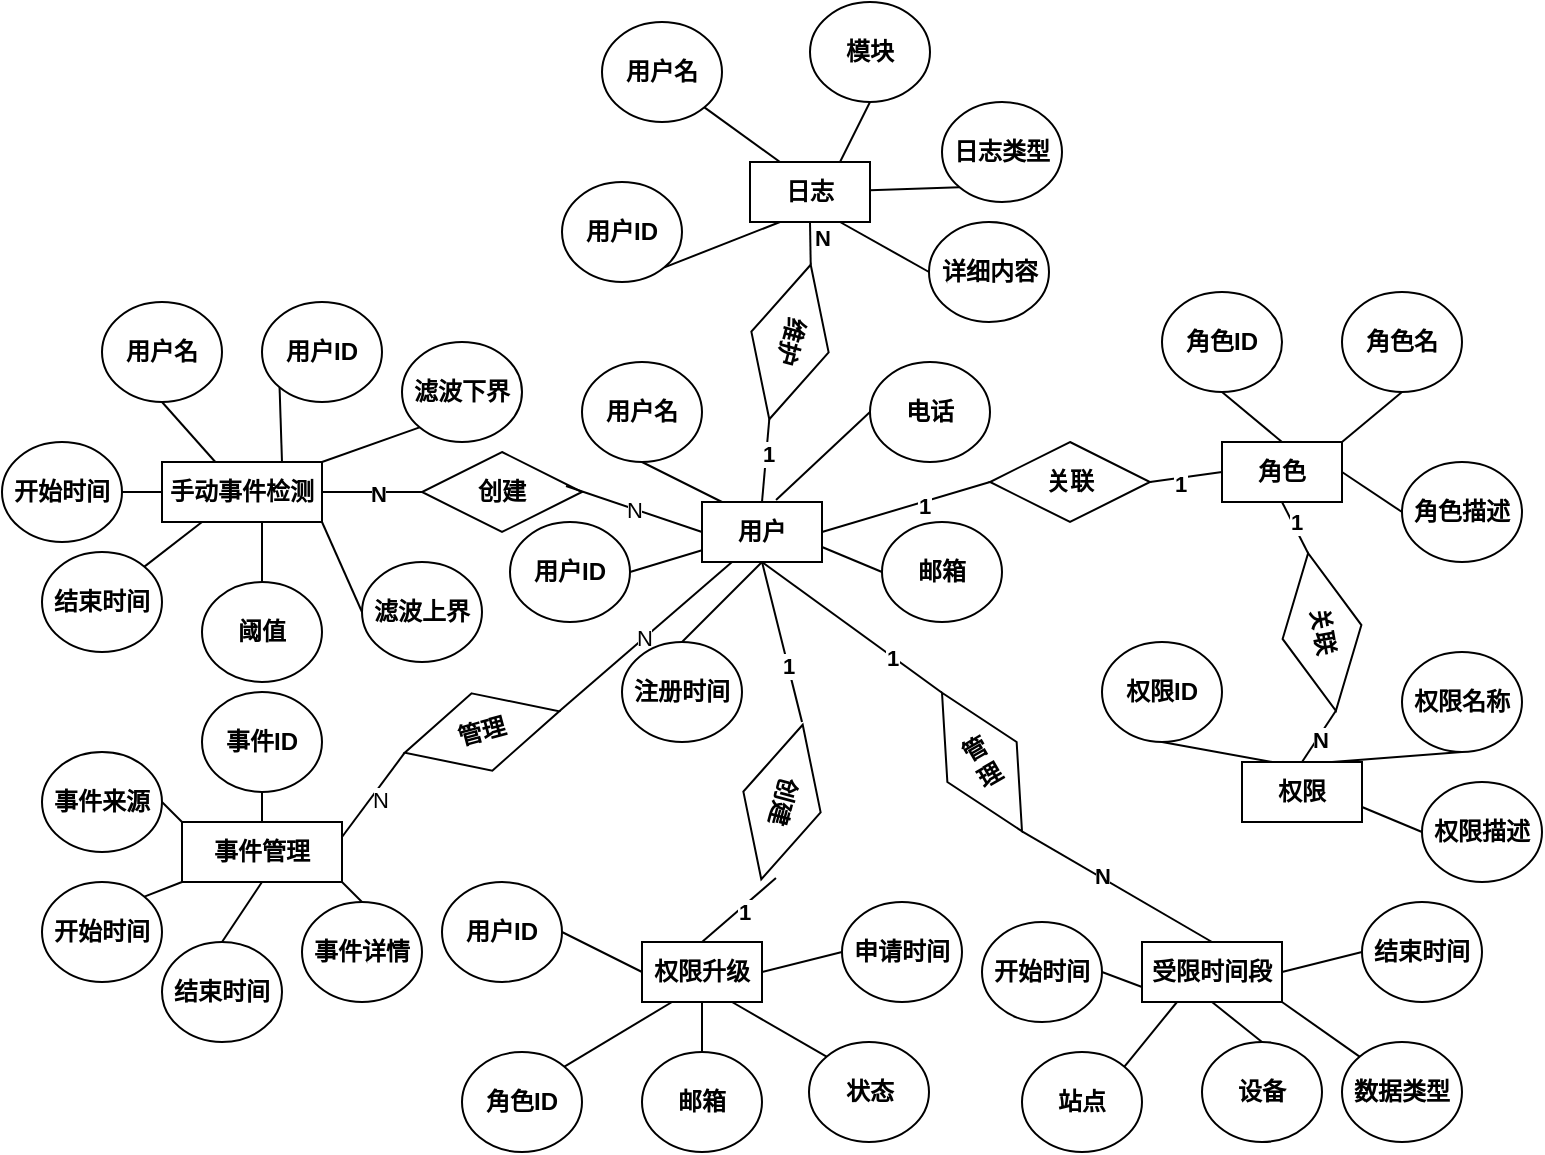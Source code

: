 <mxfile version="22.1.0" type="github">
  <diagram name="第 1 页" id="bE0YgNWVejIBop6zJ2af">
    <mxGraphModel dx="2261" dy="772" grid="1" gridSize="10" guides="1" tooltips="1" connect="1" arrows="1" fold="1" page="1" pageScale="1" pageWidth="827" pageHeight="1169" math="0" shadow="0">
      <root>
        <mxCell id="0" />
        <mxCell id="1" parent="0" />
        <mxCell id="Lj6HUYgbdcglg7Dd-NL7-29" style="rounded=0;orthogonalLoop=1;jettySize=auto;html=1;exitX=1;exitY=0.5;exitDx=0;exitDy=0;entryX=0;entryY=0.5;entryDx=0;entryDy=0;endArrow=none;endFill=0;fontStyle=1" edge="1" parent="1" source="Lj6HUYgbdcglg7Dd-NL7-1" target="Lj6HUYgbdcglg7Dd-NL7-11">
          <mxGeometry relative="1" as="geometry" />
        </mxCell>
        <mxCell id="Lj6HUYgbdcglg7Dd-NL7-39" value="1" style="edgeLabel;html=1;align=center;verticalAlign=middle;resizable=0;points=[];fontStyle=1" vertex="1" connectable="0" parent="Lj6HUYgbdcglg7Dd-NL7-29">
          <mxGeometry x="0.193" y="-2" relative="1" as="geometry">
            <mxPoint as="offset" />
          </mxGeometry>
        </mxCell>
        <mxCell id="Lj6HUYgbdcglg7Dd-NL7-89" style="rounded=0;orthogonalLoop=1;jettySize=auto;html=1;exitX=0.5;exitY=1;exitDx=0;exitDy=0;entryX=0.5;entryY=0;entryDx=0;entryDy=0;endArrow=none;endFill=0;fontStyle=1" edge="1" parent="1" source="Lj6HUYgbdcglg7Dd-NL7-1" target="Lj6HUYgbdcglg7Dd-NL7-87">
          <mxGeometry relative="1" as="geometry" />
        </mxCell>
        <mxCell id="Lj6HUYgbdcglg7Dd-NL7-96" value="1" style="edgeLabel;html=1;align=center;verticalAlign=middle;resizable=0;points=[];fontStyle=1" vertex="1" connectable="0" parent="Lj6HUYgbdcglg7Dd-NL7-89">
          <mxGeometry x="0.448" relative="1" as="geometry">
            <mxPoint as="offset" />
          </mxGeometry>
        </mxCell>
        <mxCell id="Lj6HUYgbdcglg7Dd-NL7-129" style="edgeStyle=none;rounded=0;orthogonalLoop=1;jettySize=auto;html=1;exitX=0.25;exitY=1;exitDx=0;exitDy=0;entryX=1;entryY=0.5;entryDx=0;entryDy=0;endArrow=none;endFill=0;" edge="1" parent="1" source="Lj6HUYgbdcglg7Dd-NL7-1" target="Lj6HUYgbdcglg7Dd-NL7-128">
          <mxGeometry relative="1" as="geometry" />
        </mxCell>
        <mxCell id="Lj6HUYgbdcglg7Dd-NL7-133" value="N" style="edgeLabel;html=1;align=center;verticalAlign=middle;resizable=0;points=[];" vertex="1" connectable="0" parent="Lj6HUYgbdcglg7Dd-NL7-129">
          <mxGeometry x="0.019" relative="1" as="geometry">
            <mxPoint as="offset" />
          </mxGeometry>
        </mxCell>
        <mxCell id="Lj6HUYgbdcglg7Dd-NL7-1" value="用户" style="rounded=0;whiteSpace=wrap;html=1;fontStyle=1" vertex="1" parent="1">
          <mxGeometry x="330" y="260" width="60" height="30" as="geometry" />
        </mxCell>
        <mxCell id="Lj6HUYgbdcglg7Dd-NL7-35" style="rounded=0;orthogonalLoop=1;jettySize=auto;html=1;exitX=0.5;exitY=0;exitDx=0;exitDy=0;entryX=0.5;entryY=1;entryDx=0;entryDy=0;endArrow=none;endFill=0;fontStyle=1" edge="1" parent="1" source="Lj6HUYgbdcglg7Dd-NL7-6" target="Lj6HUYgbdcglg7Dd-NL7-1">
          <mxGeometry relative="1" as="geometry" />
        </mxCell>
        <mxCell id="Lj6HUYgbdcglg7Dd-NL7-6" value="注册时间" style="ellipse;whiteSpace=wrap;html=1;fontStyle=1" vertex="1" parent="1">
          <mxGeometry x="290" y="330" width="60" height="50" as="geometry" />
        </mxCell>
        <mxCell id="Lj6HUYgbdcglg7Dd-NL7-34" style="rounded=0;orthogonalLoop=1;jettySize=auto;html=1;exitX=1;exitY=0.5;exitDx=0;exitDy=0;endArrow=none;endFill=0;fontStyle=1" edge="1" parent="1" source="Lj6HUYgbdcglg7Dd-NL7-7" target="Lj6HUYgbdcglg7Dd-NL7-1">
          <mxGeometry relative="1" as="geometry" />
        </mxCell>
        <mxCell id="Lj6HUYgbdcglg7Dd-NL7-7" value="用户ID" style="ellipse;whiteSpace=wrap;html=1;fontStyle=1" vertex="1" parent="1">
          <mxGeometry x="234" y="270" width="60" height="50" as="geometry" />
        </mxCell>
        <mxCell id="Lj6HUYgbdcglg7Dd-NL7-8" value="用户名" style="ellipse;whiteSpace=wrap;html=1;fontStyle=1" vertex="1" parent="1">
          <mxGeometry x="270" y="190" width="60" height="50" as="geometry" />
        </mxCell>
        <mxCell id="Lj6HUYgbdcglg7Dd-NL7-9" value="电话" style="ellipse;whiteSpace=wrap;html=1;fontStyle=1" vertex="1" parent="1">
          <mxGeometry x="414" y="190" width="60" height="50" as="geometry" />
        </mxCell>
        <mxCell id="Lj6HUYgbdcglg7Dd-NL7-32" style="rounded=0;orthogonalLoop=1;jettySize=auto;html=1;exitX=0;exitY=0.5;exitDx=0;exitDy=0;entryX=1;entryY=0.75;entryDx=0;entryDy=0;endArrow=none;endFill=0;fontStyle=1" edge="1" parent="1" source="Lj6HUYgbdcglg7Dd-NL7-10" target="Lj6HUYgbdcglg7Dd-NL7-1">
          <mxGeometry relative="1" as="geometry" />
        </mxCell>
        <mxCell id="Lj6HUYgbdcglg7Dd-NL7-10" value="邮箱" style="ellipse;whiteSpace=wrap;html=1;fontStyle=1" vertex="1" parent="1">
          <mxGeometry x="420" y="270" width="60" height="50" as="geometry" />
        </mxCell>
        <mxCell id="Lj6HUYgbdcglg7Dd-NL7-30" style="rounded=0;orthogonalLoop=1;jettySize=auto;html=1;exitX=1;exitY=0.5;exitDx=0;exitDy=0;entryX=0;entryY=0.5;entryDx=0;entryDy=0;endArrow=none;endFill=0;fontStyle=1" edge="1" parent="1" source="Lj6HUYgbdcglg7Dd-NL7-11" target="Lj6HUYgbdcglg7Dd-NL7-13">
          <mxGeometry relative="1" as="geometry" />
        </mxCell>
        <mxCell id="Lj6HUYgbdcglg7Dd-NL7-40" value="1" style="edgeLabel;html=1;align=center;verticalAlign=middle;resizable=0;points=[];fontStyle=1" vertex="1" connectable="0" parent="Lj6HUYgbdcglg7Dd-NL7-30">
          <mxGeometry x="-0.234" y="-3" relative="1" as="geometry">
            <mxPoint as="offset" />
          </mxGeometry>
        </mxCell>
        <mxCell id="Lj6HUYgbdcglg7Dd-NL7-11" value="关联" style="rhombus;whiteSpace=wrap;html=1;fontStyle=1" vertex="1" parent="1">
          <mxGeometry x="474" y="230" width="80" height="40" as="geometry" />
        </mxCell>
        <mxCell id="Lj6HUYgbdcglg7Dd-NL7-43" style="rounded=0;orthogonalLoop=1;jettySize=auto;html=1;exitX=0.5;exitY=1;exitDx=0;exitDy=0;entryX=0;entryY=0.5;entryDx=0;entryDy=0;endArrow=none;endFill=0;fontStyle=1" edge="1" parent="1" source="Lj6HUYgbdcglg7Dd-NL7-13" target="Lj6HUYgbdcglg7Dd-NL7-42">
          <mxGeometry relative="1" as="geometry" />
        </mxCell>
        <mxCell id="Lj6HUYgbdcglg7Dd-NL7-45" value="1" style="edgeLabel;html=1;align=center;verticalAlign=middle;resizable=0;points=[];fontStyle=1" vertex="1" connectable="0" parent="Lj6HUYgbdcglg7Dd-NL7-43">
          <mxGeometry x="-0.168" y="2" relative="1" as="geometry">
            <mxPoint as="offset" />
          </mxGeometry>
        </mxCell>
        <mxCell id="Lj6HUYgbdcglg7Dd-NL7-13" value="角色" style="rounded=0;whiteSpace=wrap;html=1;fontStyle=1" vertex="1" parent="1">
          <mxGeometry x="590" y="230" width="60" height="30" as="geometry" />
        </mxCell>
        <mxCell id="Lj6HUYgbdcglg7Dd-NL7-21" style="rounded=0;orthogonalLoop=1;jettySize=auto;html=1;exitX=0.5;exitY=1;exitDx=0;exitDy=0;entryX=0.5;entryY=0;entryDx=0;entryDy=0;endArrow=none;endFill=0;fontStyle=1" edge="1" parent="1" source="Lj6HUYgbdcglg7Dd-NL7-14" target="Lj6HUYgbdcglg7Dd-NL7-13">
          <mxGeometry relative="1" as="geometry" />
        </mxCell>
        <mxCell id="Lj6HUYgbdcglg7Dd-NL7-14" value="角色ID" style="ellipse;whiteSpace=wrap;html=1;fontStyle=1" vertex="1" parent="1">
          <mxGeometry x="560" y="155" width="60" height="50" as="geometry" />
        </mxCell>
        <mxCell id="Lj6HUYgbdcglg7Dd-NL7-25" style="rounded=0;orthogonalLoop=1;jettySize=auto;html=1;exitX=0.5;exitY=1;exitDx=0;exitDy=0;endArrow=none;endFill=0;fontStyle=1;entryX=1;entryY=0;entryDx=0;entryDy=0;" edge="1" parent="1" source="Lj6HUYgbdcglg7Dd-NL7-15" target="Lj6HUYgbdcglg7Dd-NL7-13">
          <mxGeometry relative="1" as="geometry">
            <mxPoint x="690" y="230" as="targetPoint" />
          </mxGeometry>
        </mxCell>
        <mxCell id="Lj6HUYgbdcglg7Dd-NL7-15" value="角色名" style="ellipse;whiteSpace=wrap;html=1;fontStyle=1" vertex="1" parent="1">
          <mxGeometry x="650" y="155" width="60" height="50" as="geometry" />
        </mxCell>
        <mxCell id="Lj6HUYgbdcglg7Dd-NL7-23" style="rounded=0;orthogonalLoop=1;jettySize=auto;html=1;exitX=0;exitY=0.5;exitDx=0;exitDy=0;entryX=1;entryY=0.5;entryDx=0;entryDy=0;endArrow=none;endFill=0;fontStyle=1" edge="1" parent="1" source="Lj6HUYgbdcglg7Dd-NL7-16" target="Lj6HUYgbdcglg7Dd-NL7-13">
          <mxGeometry relative="1" as="geometry" />
        </mxCell>
        <mxCell id="Lj6HUYgbdcglg7Dd-NL7-16" value="角色描述" style="ellipse;whiteSpace=wrap;html=1;fontStyle=1" vertex="1" parent="1">
          <mxGeometry x="680" y="240" width="60" height="50" as="geometry" />
        </mxCell>
        <mxCell id="Lj6HUYgbdcglg7Dd-NL7-44" style="rounded=0;orthogonalLoop=1;jettySize=auto;html=1;exitX=0.5;exitY=0;exitDx=0;exitDy=0;entryX=1;entryY=0.5;entryDx=0;entryDy=0;endArrow=none;endFill=0;fontStyle=1" edge="1" parent="1" source="Lj6HUYgbdcglg7Dd-NL7-17" target="Lj6HUYgbdcglg7Dd-NL7-42">
          <mxGeometry relative="1" as="geometry" />
        </mxCell>
        <mxCell id="Lj6HUYgbdcglg7Dd-NL7-46" value="N" style="edgeLabel;html=1;align=center;verticalAlign=middle;resizable=0;points=[];fontStyle=1" vertex="1" connectable="0" parent="Lj6HUYgbdcglg7Dd-NL7-44">
          <mxGeometry x="-0.088" y="-1" relative="1" as="geometry">
            <mxPoint as="offset" />
          </mxGeometry>
        </mxCell>
        <mxCell id="Lj6HUYgbdcglg7Dd-NL7-17" value="权限" style="rounded=0;whiteSpace=wrap;html=1;fontStyle=1" vertex="1" parent="1">
          <mxGeometry x="600" y="390" width="60" height="30" as="geometry" />
        </mxCell>
        <mxCell id="Lj6HUYgbdcglg7Dd-NL7-26" style="rounded=0;orthogonalLoop=1;jettySize=auto;html=1;exitX=0.5;exitY=1;exitDx=0;exitDy=0;entryX=0.25;entryY=0;entryDx=0;entryDy=0;endArrow=none;endFill=0;fontStyle=1" edge="1" parent="1" source="Lj6HUYgbdcglg7Dd-NL7-18" target="Lj6HUYgbdcglg7Dd-NL7-17">
          <mxGeometry relative="1" as="geometry" />
        </mxCell>
        <mxCell id="Lj6HUYgbdcglg7Dd-NL7-18" value="权限ID" style="ellipse;whiteSpace=wrap;html=1;fontStyle=1" vertex="1" parent="1">
          <mxGeometry x="530" y="330" width="60" height="50" as="geometry" />
        </mxCell>
        <mxCell id="Lj6HUYgbdcglg7Dd-NL7-27" style="rounded=0;orthogonalLoop=1;jettySize=auto;html=1;exitX=0.5;exitY=1;exitDx=0;exitDy=0;entryX=0.75;entryY=0;entryDx=0;entryDy=0;endArrow=none;endFill=0;fontStyle=1" edge="1" parent="1" source="Lj6HUYgbdcglg7Dd-NL7-19" target="Lj6HUYgbdcglg7Dd-NL7-17">
          <mxGeometry relative="1" as="geometry" />
        </mxCell>
        <mxCell id="Lj6HUYgbdcglg7Dd-NL7-19" value="权限名称" style="ellipse;whiteSpace=wrap;html=1;fontStyle=1" vertex="1" parent="1">
          <mxGeometry x="680" y="335" width="60" height="50" as="geometry" />
        </mxCell>
        <mxCell id="Lj6HUYgbdcglg7Dd-NL7-28" style="rounded=0;orthogonalLoop=1;jettySize=auto;html=1;exitX=0;exitY=0.5;exitDx=0;exitDy=0;entryX=1;entryY=0.75;entryDx=0;entryDy=0;endArrow=none;endFill=0;fontStyle=1" edge="1" parent="1" source="Lj6HUYgbdcglg7Dd-NL7-20" target="Lj6HUYgbdcglg7Dd-NL7-17">
          <mxGeometry relative="1" as="geometry" />
        </mxCell>
        <mxCell id="Lj6HUYgbdcglg7Dd-NL7-20" value="权限描述" style="ellipse;whiteSpace=wrap;html=1;fontStyle=1" vertex="1" parent="1">
          <mxGeometry x="690" y="400" width="60" height="50" as="geometry" />
        </mxCell>
        <mxCell id="Lj6HUYgbdcglg7Dd-NL7-31" style="rounded=0;orthogonalLoop=1;jettySize=auto;html=1;exitX=0;exitY=0.5;exitDx=0;exitDy=0;entryX=0.617;entryY=-0.033;entryDx=0;entryDy=0;entryPerimeter=0;endArrow=none;endFill=0;fontStyle=1" edge="1" parent="1" source="Lj6HUYgbdcglg7Dd-NL7-9" target="Lj6HUYgbdcglg7Dd-NL7-1">
          <mxGeometry relative="1" as="geometry" />
        </mxCell>
        <mxCell id="Lj6HUYgbdcglg7Dd-NL7-33" style="rounded=0;orthogonalLoop=1;jettySize=auto;html=1;exitX=0.5;exitY=1;exitDx=0;exitDy=0;endArrow=none;endFill=0;fontStyle=1" edge="1" parent="1" source="Lj6HUYgbdcglg7Dd-NL7-8">
          <mxGeometry relative="1" as="geometry">
            <mxPoint x="340" y="260" as="targetPoint" />
          </mxGeometry>
        </mxCell>
        <mxCell id="Lj6HUYgbdcglg7Dd-NL7-42" value="关联" style="rhombus;whiteSpace=wrap;html=1;rotation=80;fontStyle=1" vertex="1" parent="1">
          <mxGeometry x="600" y="305" width="80" height="40" as="geometry" />
        </mxCell>
        <mxCell id="Lj6HUYgbdcglg7Dd-NL7-48" value="权限升级" style="rounded=0;whiteSpace=wrap;html=1;fontStyle=1" vertex="1" parent="1">
          <mxGeometry x="300" y="480" width="60" height="30" as="geometry" />
        </mxCell>
        <mxCell id="Lj6HUYgbdcglg7Dd-NL7-50" value="创建" style="rhombus;whiteSpace=wrap;html=1;rotation=105;fontStyle=1" vertex="1" parent="1">
          <mxGeometry x="330" y="390" width="80" height="40" as="geometry" />
        </mxCell>
        <mxCell id="Lj6HUYgbdcglg7Dd-NL7-51" style="rounded=0;orthogonalLoop=1;jettySize=auto;html=1;exitX=0.5;exitY=1;exitDx=0;exitDy=0;endArrow=none;endFill=0;fontStyle=1" edge="1" parent="1" source="Lj6HUYgbdcglg7Dd-NL7-1">
          <mxGeometry relative="1" as="geometry">
            <mxPoint x="380" y="370" as="targetPoint" />
          </mxGeometry>
        </mxCell>
        <mxCell id="Lj6HUYgbdcglg7Dd-NL7-53" value="1" style="edgeLabel;html=1;align=center;verticalAlign=middle;resizable=0;points=[];fontStyle=1" vertex="1" connectable="0" parent="Lj6HUYgbdcglg7Dd-NL7-51">
          <mxGeometry x="0.289" relative="1" as="geometry">
            <mxPoint as="offset" />
          </mxGeometry>
        </mxCell>
        <mxCell id="Lj6HUYgbdcglg7Dd-NL7-52" style="rounded=0;orthogonalLoop=1;jettySize=auto;html=1;exitX=0.5;exitY=0;exitDx=0;exitDy=0;entryX=0.969;entryY=0.327;entryDx=0;entryDy=0;entryPerimeter=0;endArrow=none;endFill=0;fontStyle=1" edge="1" parent="1" source="Lj6HUYgbdcglg7Dd-NL7-48" target="Lj6HUYgbdcglg7Dd-NL7-50">
          <mxGeometry relative="1" as="geometry" />
        </mxCell>
        <mxCell id="Lj6HUYgbdcglg7Dd-NL7-54" value="1" style="edgeLabel;html=1;align=center;verticalAlign=middle;resizable=0;points=[];fontStyle=1" vertex="1" connectable="0" parent="Lj6HUYgbdcglg7Dd-NL7-52">
          <mxGeometry x="0.073" y="-2" relative="1" as="geometry">
            <mxPoint as="offset" />
          </mxGeometry>
        </mxCell>
        <mxCell id="Lj6HUYgbdcglg7Dd-NL7-62" style="rounded=0;orthogonalLoop=1;jettySize=auto;html=1;exitX=1;exitY=0.5;exitDx=0;exitDy=0;entryX=0;entryY=0.5;entryDx=0;entryDy=0;endArrow=none;endFill=0;fontStyle=1" edge="1" parent="1" source="Lj6HUYgbdcglg7Dd-NL7-55" target="Lj6HUYgbdcglg7Dd-NL7-48">
          <mxGeometry relative="1" as="geometry" />
        </mxCell>
        <mxCell id="Lj6HUYgbdcglg7Dd-NL7-55" value="用户ID" style="ellipse;whiteSpace=wrap;html=1;fontStyle=1" vertex="1" parent="1">
          <mxGeometry x="200" y="450" width="60" height="50" as="geometry" />
        </mxCell>
        <mxCell id="Lj6HUYgbdcglg7Dd-NL7-65" style="rounded=0;orthogonalLoop=1;jettySize=auto;html=1;exitX=1;exitY=0;exitDx=0;exitDy=0;entryX=0.25;entryY=1;entryDx=0;entryDy=0;endArrow=none;endFill=0;fontStyle=1" edge="1" parent="1" source="Lj6HUYgbdcglg7Dd-NL7-58" target="Lj6HUYgbdcglg7Dd-NL7-48">
          <mxGeometry relative="1" as="geometry" />
        </mxCell>
        <mxCell id="Lj6HUYgbdcglg7Dd-NL7-58" value="角色ID" style="ellipse;whiteSpace=wrap;html=1;fontStyle=1" vertex="1" parent="1">
          <mxGeometry x="210" y="535" width="60" height="50" as="geometry" />
        </mxCell>
        <mxCell id="Lj6HUYgbdcglg7Dd-NL7-64" style="rounded=0;orthogonalLoop=1;jettySize=auto;html=1;exitX=0.5;exitY=0;exitDx=0;exitDy=0;endArrow=none;endFill=0;fontStyle=1" edge="1" parent="1" source="Lj6HUYgbdcglg7Dd-NL7-59">
          <mxGeometry relative="1" as="geometry">
            <mxPoint x="330" y="510" as="targetPoint" />
          </mxGeometry>
        </mxCell>
        <mxCell id="Lj6HUYgbdcglg7Dd-NL7-59" value="邮箱" style="ellipse;whiteSpace=wrap;html=1;fontStyle=1" vertex="1" parent="1">
          <mxGeometry x="300" y="535" width="60" height="50" as="geometry" />
        </mxCell>
        <mxCell id="Lj6HUYgbdcglg7Dd-NL7-66" style="rounded=0;orthogonalLoop=1;jettySize=auto;html=1;exitX=0;exitY=0;exitDx=0;exitDy=0;entryX=0.75;entryY=1;entryDx=0;entryDy=0;endArrow=none;endFill=0;fontStyle=1" edge="1" parent="1" source="Lj6HUYgbdcglg7Dd-NL7-60" target="Lj6HUYgbdcglg7Dd-NL7-48">
          <mxGeometry relative="1" as="geometry" />
        </mxCell>
        <mxCell id="Lj6HUYgbdcglg7Dd-NL7-60" value="状态" style="ellipse;whiteSpace=wrap;html=1;fontStyle=1" vertex="1" parent="1">
          <mxGeometry x="383.5" y="530" width="60" height="50" as="geometry" />
        </mxCell>
        <mxCell id="Lj6HUYgbdcglg7Dd-NL7-67" style="rounded=0;orthogonalLoop=1;jettySize=auto;html=1;exitX=0;exitY=0.5;exitDx=0;exitDy=0;entryX=1;entryY=0.5;entryDx=0;entryDy=0;endArrow=none;endFill=0;fontStyle=1" edge="1" parent="1" source="Lj6HUYgbdcglg7Dd-NL7-61" target="Lj6HUYgbdcglg7Dd-NL7-48">
          <mxGeometry relative="1" as="geometry" />
        </mxCell>
        <mxCell id="Lj6HUYgbdcglg7Dd-NL7-61" value="申请时间" style="ellipse;whiteSpace=wrap;html=1;fontStyle=1" vertex="1" parent="1">
          <mxGeometry x="400" y="460" width="60" height="50" as="geometry" />
        </mxCell>
        <mxCell id="Lj6HUYgbdcglg7Dd-NL7-82" style="rounded=0;orthogonalLoop=1;jettySize=auto;html=1;exitX=1;exitY=0.5;exitDx=0;exitDy=0;entryX=0.5;entryY=0;entryDx=0;entryDy=0;endArrow=none;endFill=0;fontStyle=1" edge="1" parent="1" source="Lj6HUYgbdcglg7Dd-NL7-68" target="Lj6HUYgbdcglg7Dd-NL7-1">
          <mxGeometry relative="1" as="geometry" />
        </mxCell>
        <mxCell id="Lj6HUYgbdcglg7Dd-NL7-84" value="1" style="edgeLabel;html=1;align=center;verticalAlign=middle;resizable=0;points=[];fontStyle=1" vertex="1" connectable="0" parent="Lj6HUYgbdcglg7Dd-NL7-82">
          <mxGeometry x="-0.15" y="1" relative="1" as="geometry">
            <mxPoint as="offset" />
          </mxGeometry>
        </mxCell>
        <mxCell id="Lj6HUYgbdcglg7Dd-NL7-68" value="维护" style="rhombus;whiteSpace=wrap;html=1;rotation=105;fontStyle=1" vertex="1" parent="1">
          <mxGeometry x="334" y="160" width="80" height="40" as="geometry" />
        </mxCell>
        <mxCell id="Lj6HUYgbdcglg7Dd-NL7-83" style="rounded=0;orthogonalLoop=1;jettySize=auto;html=1;exitX=0.5;exitY=1;exitDx=0;exitDy=0;entryX=0;entryY=0.5;entryDx=0;entryDy=0;endArrow=none;endFill=0;fontStyle=1" edge="1" parent="1" source="Lj6HUYgbdcglg7Dd-NL7-70" target="Lj6HUYgbdcglg7Dd-NL7-68">
          <mxGeometry relative="1" as="geometry" />
        </mxCell>
        <mxCell id="Lj6HUYgbdcglg7Dd-NL7-85" value="N" style="edgeLabel;html=1;align=center;verticalAlign=middle;resizable=0;points=[];fontStyle=1" vertex="1" connectable="0" parent="Lj6HUYgbdcglg7Dd-NL7-83">
          <mxGeometry x="-0.189" y="4" relative="1" as="geometry">
            <mxPoint x="2" y="-1" as="offset" />
          </mxGeometry>
        </mxCell>
        <mxCell id="Lj6HUYgbdcglg7Dd-NL7-70" value="日志" style="rounded=0;whiteSpace=wrap;html=1;fontStyle=1" vertex="1" parent="1">
          <mxGeometry x="354" y="90" width="60" height="30" as="geometry" />
        </mxCell>
        <mxCell id="Lj6HUYgbdcglg7Dd-NL7-77" style="rounded=0;orthogonalLoop=1;jettySize=auto;html=1;exitX=1;exitY=1;exitDx=0;exitDy=0;entryX=0.25;entryY=1;entryDx=0;entryDy=0;endArrow=none;endFill=0;fontStyle=1" edge="1" parent="1" source="Lj6HUYgbdcglg7Dd-NL7-71" target="Lj6HUYgbdcglg7Dd-NL7-70">
          <mxGeometry relative="1" as="geometry" />
        </mxCell>
        <mxCell id="Lj6HUYgbdcglg7Dd-NL7-71" value="用户ID" style="ellipse;whiteSpace=wrap;html=1;fontStyle=1" vertex="1" parent="1">
          <mxGeometry x="260" y="100" width="60" height="50" as="geometry" />
        </mxCell>
        <mxCell id="Lj6HUYgbdcglg7Dd-NL7-78" style="rounded=0;orthogonalLoop=1;jettySize=auto;html=1;exitX=1;exitY=1;exitDx=0;exitDy=0;entryX=0.25;entryY=0;entryDx=0;entryDy=0;endArrow=none;endFill=0;fontStyle=1" edge="1" parent="1" source="Lj6HUYgbdcglg7Dd-NL7-72" target="Lj6HUYgbdcglg7Dd-NL7-70">
          <mxGeometry relative="1" as="geometry" />
        </mxCell>
        <mxCell id="Lj6HUYgbdcglg7Dd-NL7-72" value="用户名" style="ellipse;whiteSpace=wrap;html=1;fontStyle=1" vertex="1" parent="1">
          <mxGeometry x="280" y="20" width="60" height="50" as="geometry" />
        </mxCell>
        <mxCell id="Lj6HUYgbdcglg7Dd-NL7-79" style="rounded=0;orthogonalLoop=1;jettySize=auto;html=1;exitX=0.5;exitY=1;exitDx=0;exitDy=0;entryX=0.75;entryY=0;entryDx=0;entryDy=0;endArrow=none;endFill=0;fontStyle=1" edge="1" parent="1" source="Lj6HUYgbdcglg7Dd-NL7-73" target="Lj6HUYgbdcglg7Dd-NL7-70">
          <mxGeometry relative="1" as="geometry" />
        </mxCell>
        <mxCell id="Lj6HUYgbdcglg7Dd-NL7-73" value="模块" style="ellipse;whiteSpace=wrap;html=1;fontStyle=1" vertex="1" parent="1">
          <mxGeometry x="384" y="10" width="60" height="50" as="geometry" />
        </mxCell>
        <mxCell id="Lj6HUYgbdcglg7Dd-NL7-80" style="rounded=0;orthogonalLoop=1;jettySize=auto;html=1;exitX=0;exitY=1;exitDx=0;exitDy=0;endArrow=none;endFill=0;fontStyle=1" edge="1" parent="1" source="Lj6HUYgbdcglg7Dd-NL7-74" target="Lj6HUYgbdcglg7Dd-NL7-70">
          <mxGeometry relative="1" as="geometry" />
        </mxCell>
        <mxCell id="Lj6HUYgbdcglg7Dd-NL7-74" value="日志类型" style="ellipse;whiteSpace=wrap;html=1;fontStyle=1" vertex="1" parent="1">
          <mxGeometry x="450" y="60" width="60" height="50" as="geometry" />
        </mxCell>
        <mxCell id="Lj6HUYgbdcglg7Dd-NL7-81" style="rounded=0;orthogonalLoop=1;jettySize=auto;html=1;exitX=0;exitY=0.5;exitDx=0;exitDy=0;entryX=0.75;entryY=1;entryDx=0;entryDy=0;endArrow=none;endFill=0;fontStyle=1" edge="1" parent="1" source="Lj6HUYgbdcglg7Dd-NL7-76" target="Lj6HUYgbdcglg7Dd-NL7-70">
          <mxGeometry relative="1" as="geometry" />
        </mxCell>
        <mxCell id="Lj6HUYgbdcglg7Dd-NL7-76" value="详细内容" style="ellipse;whiteSpace=wrap;html=1;fontStyle=1" vertex="1" parent="1">
          <mxGeometry x="443.5" y="120" width="60" height="50" as="geometry" />
        </mxCell>
        <mxCell id="Lj6HUYgbdcglg7Dd-NL7-86" value="受限时间段" style="rounded=0;whiteSpace=wrap;html=1;fontStyle=1" vertex="1" parent="1">
          <mxGeometry x="550" y="480" width="70" height="30" as="geometry" />
        </mxCell>
        <mxCell id="Lj6HUYgbdcglg7Dd-NL7-90" style="rounded=0;orthogonalLoop=1;jettySize=auto;html=1;exitX=0.5;exitY=1;exitDx=0;exitDy=0;entryX=0.5;entryY=0;entryDx=0;entryDy=0;endArrow=none;endFill=0;fontStyle=1" edge="1" parent="1" source="Lj6HUYgbdcglg7Dd-NL7-87" target="Lj6HUYgbdcglg7Dd-NL7-86">
          <mxGeometry relative="1" as="geometry" />
        </mxCell>
        <mxCell id="Lj6HUYgbdcglg7Dd-NL7-97" value="N" style="edgeLabel;html=1;align=center;verticalAlign=middle;resizable=0;points=[];fontStyle=1" vertex="1" connectable="0" parent="Lj6HUYgbdcglg7Dd-NL7-90">
          <mxGeometry x="-0.188" relative="1" as="geometry">
            <mxPoint x="1" as="offset" />
          </mxGeometry>
        </mxCell>
        <mxCell id="Lj6HUYgbdcglg7Dd-NL7-87" value="管&lt;br&gt;理" style="rhombus;whiteSpace=wrap;html=1;rotation=-30;fontStyle=1" vertex="1" parent="1">
          <mxGeometry x="450" y="350" width="40" height="80" as="geometry" />
        </mxCell>
        <mxCell id="Lj6HUYgbdcglg7Dd-NL7-99" style="rounded=0;orthogonalLoop=1;jettySize=auto;html=1;exitX=1;exitY=0;exitDx=0;exitDy=0;entryX=0.25;entryY=1;entryDx=0;entryDy=0;endArrow=none;endFill=0;fontStyle=1" edge="1" parent="1" source="Lj6HUYgbdcglg7Dd-NL7-91" target="Lj6HUYgbdcglg7Dd-NL7-86">
          <mxGeometry relative="1" as="geometry" />
        </mxCell>
        <mxCell id="Lj6HUYgbdcglg7Dd-NL7-91" value="站点" style="ellipse;whiteSpace=wrap;html=1;fontStyle=1" vertex="1" parent="1">
          <mxGeometry x="490" y="535" width="60" height="50" as="geometry" />
        </mxCell>
        <mxCell id="Lj6HUYgbdcglg7Dd-NL7-100" style="rounded=0;orthogonalLoop=1;jettySize=auto;html=1;exitX=0.5;exitY=0;exitDx=0;exitDy=0;entryX=0.5;entryY=1;entryDx=0;entryDy=0;endArrow=none;endFill=0;fontStyle=1" edge="1" parent="1" source="Lj6HUYgbdcglg7Dd-NL7-92" target="Lj6HUYgbdcglg7Dd-NL7-86">
          <mxGeometry relative="1" as="geometry" />
        </mxCell>
        <mxCell id="Lj6HUYgbdcglg7Dd-NL7-92" value="设备" style="ellipse;whiteSpace=wrap;html=1;fontStyle=1" vertex="1" parent="1">
          <mxGeometry x="580" y="530" width="60" height="50" as="geometry" />
        </mxCell>
        <mxCell id="Lj6HUYgbdcglg7Dd-NL7-101" style="rounded=0;orthogonalLoop=1;jettySize=auto;html=1;exitX=0;exitY=0;exitDx=0;exitDy=0;entryX=1;entryY=1;entryDx=0;entryDy=0;endArrow=none;endFill=0;fontStyle=1" edge="1" parent="1" source="Lj6HUYgbdcglg7Dd-NL7-93" target="Lj6HUYgbdcglg7Dd-NL7-86">
          <mxGeometry relative="1" as="geometry" />
        </mxCell>
        <mxCell id="Lj6HUYgbdcglg7Dd-NL7-93" value="数据类型" style="ellipse;whiteSpace=wrap;html=1;fontStyle=1" vertex="1" parent="1">
          <mxGeometry x="650" y="530" width="60" height="50" as="geometry" />
        </mxCell>
        <mxCell id="Lj6HUYgbdcglg7Dd-NL7-98" style="rounded=0;orthogonalLoop=1;jettySize=auto;html=1;exitX=1;exitY=0.5;exitDx=0;exitDy=0;entryX=0;entryY=0.75;entryDx=0;entryDy=0;endArrow=none;endFill=0;fontStyle=1" edge="1" parent="1" source="Lj6HUYgbdcglg7Dd-NL7-94" target="Lj6HUYgbdcglg7Dd-NL7-86">
          <mxGeometry relative="1" as="geometry" />
        </mxCell>
        <mxCell id="Lj6HUYgbdcglg7Dd-NL7-94" value="开始时间" style="ellipse;whiteSpace=wrap;html=1;fontStyle=1" vertex="1" parent="1">
          <mxGeometry x="470" y="470" width="60" height="50" as="geometry" />
        </mxCell>
        <mxCell id="Lj6HUYgbdcglg7Dd-NL7-102" style="rounded=0;orthogonalLoop=1;jettySize=auto;html=1;exitX=0;exitY=0.5;exitDx=0;exitDy=0;entryX=1;entryY=0.5;entryDx=0;entryDy=0;endArrow=none;endFill=0;fontStyle=1" edge="1" parent="1" source="Lj6HUYgbdcglg7Dd-NL7-95" target="Lj6HUYgbdcglg7Dd-NL7-86">
          <mxGeometry relative="1" as="geometry" />
        </mxCell>
        <mxCell id="Lj6HUYgbdcglg7Dd-NL7-95" value="结束时间" style="ellipse;whiteSpace=wrap;html=1;fontStyle=1" vertex="1" parent="1">
          <mxGeometry x="660" y="460" width="60" height="50" as="geometry" />
        </mxCell>
        <mxCell id="Lj6HUYgbdcglg7Dd-NL7-107" value="手动事件检测" style="rounded=0;whiteSpace=wrap;html=1;fontStyle=1" vertex="1" parent="1">
          <mxGeometry x="60" y="240" width="80" height="30" as="geometry" />
        </mxCell>
        <mxCell id="Lj6HUYgbdcglg7Dd-NL7-118" style="edgeStyle=none;rounded=0;orthogonalLoop=1;jettySize=auto;html=1;exitX=0.5;exitY=1;exitDx=0;exitDy=0;fontStyle=1;endArrow=none;endFill=0;" edge="1" parent="1" source="Lj6HUYgbdcglg7Dd-NL7-108" target="Lj6HUYgbdcglg7Dd-NL7-107">
          <mxGeometry relative="1" as="geometry" />
        </mxCell>
        <mxCell id="Lj6HUYgbdcglg7Dd-NL7-108" value="用户名" style="ellipse;whiteSpace=wrap;html=1;fontStyle=1" vertex="1" parent="1">
          <mxGeometry x="30" y="160" width="60" height="50" as="geometry" />
        </mxCell>
        <mxCell id="Lj6HUYgbdcglg7Dd-NL7-117" style="edgeStyle=none;rounded=0;orthogonalLoop=1;jettySize=auto;html=1;exitX=0;exitY=1;exitDx=0;exitDy=0;entryX=0.75;entryY=0;entryDx=0;entryDy=0;fontStyle=1;endArrow=none;endFill=0;" edge="1" parent="1" source="Lj6HUYgbdcglg7Dd-NL7-109" target="Lj6HUYgbdcglg7Dd-NL7-107">
          <mxGeometry relative="1" as="geometry" />
        </mxCell>
        <mxCell id="Lj6HUYgbdcglg7Dd-NL7-109" value="用户ID" style="ellipse;whiteSpace=wrap;html=1;fontStyle=1" vertex="1" parent="1">
          <mxGeometry x="110" y="160" width="60" height="50" as="geometry" />
        </mxCell>
        <mxCell id="Lj6HUYgbdcglg7Dd-NL7-119" style="edgeStyle=none;rounded=0;orthogonalLoop=1;jettySize=auto;html=1;exitX=1;exitY=0.5;exitDx=0;exitDy=0;entryX=0;entryY=0.5;entryDx=0;entryDy=0;fontStyle=1;endArrow=none;endFill=0;" edge="1" parent="1" source="Lj6HUYgbdcglg7Dd-NL7-110" target="Lj6HUYgbdcglg7Dd-NL7-107">
          <mxGeometry relative="1" as="geometry" />
        </mxCell>
        <mxCell id="Lj6HUYgbdcglg7Dd-NL7-110" value="开始时间" style="ellipse;whiteSpace=wrap;html=1;fontStyle=1" vertex="1" parent="1">
          <mxGeometry x="-20" y="230" width="60" height="50" as="geometry" />
        </mxCell>
        <mxCell id="Lj6HUYgbdcglg7Dd-NL7-120" style="edgeStyle=none;rounded=0;orthogonalLoop=1;jettySize=auto;html=1;exitX=1;exitY=0;exitDx=0;exitDy=0;entryX=0.25;entryY=1;entryDx=0;entryDy=0;fontStyle=1;endArrow=none;endFill=0;" edge="1" parent="1" source="Lj6HUYgbdcglg7Dd-NL7-111" target="Lj6HUYgbdcglg7Dd-NL7-107">
          <mxGeometry relative="1" as="geometry" />
        </mxCell>
        <mxCell id="Lj6HUYgbdcglg7Dd-NL7-111" value="结束时间" style="ellipse;whiteSpace=wrap;html=1;fontStyle=1" vertex="1" parent="1">
          <mxGeometry y="285" width="60" height="50" as="geometry" />
        </mxCell>
        <mxCell id="Lj6HUYgbdcglg7Dd-NL7-112" value="阈值" style="ellipse;whiteSpace=wrap;html=1;fontStyle=1" vertex="1" parent="1">
          <mxGeometry x="80" y="300" width="60" height="50" as="geometry" />
        </mxCell>
        <mxCell id="Lj6HUYgbdcglg7Dd-NL7-116" style="edgeStyle=none;rounded=0;orthogonalLoop=1;jettySize=auto;html=1;exitX=0;exitY=0.5;exitDx=0;exitDy=0;fontStyle=1;endArrow=none;endFill=0;" edge="1" parent="1" source="Lj6HUYgbdcglg7Dd-NL7-113" target="Lj6HUYgbdcglg7Dd-NL7-107">
          <mxGeometry relative="1" as="geometry" />
        </mxCell>
        <mxCell id="Lj6HUYgbdcglg7Dd-NL7-123" value="N" style="edgeLabel;html=1;align=center;verticalAlign=middle;resizable=0;points=[];fontStyle=1" vertex="1" connectable="0" parent="Lj6HUYgbdcglg7Dd-NL7-116">
          <mxGeometry x="-0.12" y="1" relative="1" as="geometry">
            <mxPoint as="offset" />
          </mxGeometry>
        </mxCell>
        <mxCell id="Lj6HUYgbdcglg7Dd-NL7-113" value="创建" style="rhombus;whiteSpace=wrap;html=1;fontStyle=1" vertex="1" parent="1">
          <mxGeometry x="190" y="235" width="80" height="40" as="geometry" />
        </mxCell>
        <mxCell id="Lj6HUYgbdcglg7Dd-NL7-115" style="edgeStyle=none;rounded=0;orthogonalLoop=1;jettySize=auto;html=1;exitX=0;exitY=0.5;exitDx=0;exitDy=0;entryX=0.9;entryY=0.425;entryDx=0;entryDy=0;entryPerimeter=0;fontStyle=1;endArrow=none;endFill=0;" edge="1" parent="1" source="Lj6HUYgbdcglg7Dd-NL7-1" target="Lj6HUYgbdcglg7Dd-NL7-113">
          <mxGeometry relative="1" as="geometry" />
        </mxCell>
        <mxCell id="Lj6HUYgbdcglg7Dd-NL7-132" value="N" style="edgeLabel;html=1;align=center;verticalAlign=middle;resizable=0;points=[];" vertex="1" connectable="0" parent="Lj6HUYgbdcglg7Dd-NL7-115">
          <mxGeometry x="0.004" relative="1" as="geometry">
            <mxPoint as="offset" />
          </mxGeometry>
        </mxCell>
        <mxCell id="Lj6HUYgbdcglg7Dd-NL7-121" style="edgeStyle=none;rounded=0;orthogonalLoop=1;jettySize=auto;html=1;exitX=0.5;exitY=0;exitDx=0;exitDy=0;entryX=0.625;entryY=1;entryDx=0;entryDy=0;entryPerimeter=0;fontStyle=1;endArrow=none;endFill=0;" edge="1" parent="1" source="Lj6HUYgbdcglg7Dd-NL7-112" target="Lj6HUYgbdcglg7Dd-NL7-107">
          <mxGeometry relative="1" as="geometry" />
        </mxCell>
        <mxCell id="Lj6HUYgbdcglg7Dd-NL7-127" style="edgeStyle=none;rounded=0;orthogonalLoop=1;jettySize=auto;html=1;exitX=0;exitY=0.5;exitDx=0;exitDy=0;entryX=1;entryY=1;entryDx=0;entryDy=0;endArrow=none;endFill=0;" edge="1" parent="1" source="Lj6HUYgbdcglg7Dd-NL7-124" target="Lj6HUYgbdcglg7Dd-NL7-107">
          <mxGeometry relative="1" as="geometry" />
        </mxCell>
        <mxCell id="Lj6HUYgbdcglg7Dd-NL7-124" value="滤波上界" style="ellipse;whiteSpace=wrap;html=1;fontStyle=1" vertex="1" parent="1">
          <mxGeometry x="160" y="290" width="60" height="50" as="geometry" />
        </mxCell>
        <mxCell id="Lj6HUYgbdcglg7Dd-NL7-126" style="edgeStyle=none;rounded=0;orthogonalLoop=1;jettySize=auto;html=1;exitX=0;exitY=1;exitDx=0;exitDy=0;entryX=1;entryY=0;entryDx=0;entryDy=0;endArrow=none;endFill=0;" edge="1" parent="1" source="Lj6HUYgbdcglg7Dd-NL7-125" target="Lj6HUYgbdcglg7Dd-NL7-107">
          <mxGeometry relative="1" as="geometry" />
        </mxCell>
        <mxCell id="Lj6HUYgbdcglg7Dd-NL7-125" value="滤波下界" style="ellipse;whiteSpace=wrap;html=1;fontStyle=1" vertex="1" parent="1">
          <mxGeometry x="180" y="180" width="60" height="50" as="geometry" />
        </mxCell>
        <mxCell id="Lj6HUYgbdcglg7Dd-NL7-128" value="管理" style="rhombus;whiteSpace=wrap;html=1;fontStyle=1;rotation=-15;" vertex="1" parent="1">
          <mxGeometry x="180" y="355" width="80" height="40" as="geometry" />
        </mxCell>
        <mxCell id="Lj6HUYgbdcglg7Dd-NL7-135" style="edgeStyle=none;rounded=0;orthogonalLoop=1;jettySize=auto;html=1;exitX=1;exitY=0.25;exitDx=0;exitDy=0;entryX=0;entryY=0.5;entryDx=0;entryDy=0;endArrow=none;endFill=0;" edge="1" parent="1" source="Lj6HUYgbdcglg7Dd-NL7-134" target="Lj6HUYgbdcglg7Dd-NL7-128">
          <mxGeometry relative="1" as="geometry" />
        </mxCell>
        <mxCell id="Lj6HUYgbdcglg7Dd-NL7-136" value="N" style="edgeLabel;html=1;align=center;verticalAlign=middle;resizable=0;points=[];" vertex="1" connectable="0" parent="Lj6HUYgbdcglg7Dd-NL7-135">
          <mxGeometry x="-0.003" y="-4" relative="1" as="geometry">
            <mxPoint as="offset" />
          </mxGeometry>
        </mxCell>
        <mxCell id="Lj6HUYgbdcglg7Dd-NL7-134" value="事件管理" style="rounded=0;whiteSpace=wrap;html=1;fontStyle=1" vertex="1" parent="1">
          <mxGeometry x="70" y="420" width="80" height="30" as="geometry" />
        </mxCell>
        <mxCell id="Lj6HUYgbdcglg7Dd-NL7-145" style="edgeStyle=none;rounded=0;orthogonalLoop=1;jettySize=auto;html=1;exitX=0.5;exitY=1;exitDx=0;exitDy=0;entryX=0.5;entryY=0;entryDx=0;entryDy=0;endArrow=none;endFill=0;" edge="1" parent="1" source="Lj6HUYgbdcglg7Dd-NL7-138" target="Lj6HUYgbdcglg7Dd-NL7-134">
          <mxGeometry relative="1" as="geometry" />
        </mxCell>
        <mxCell id="Lj6HUYgbdcglg7Dd-NL7-138" value="事件ID" style="ellipse;whiteSpace=wrap;html=1;fontStyle=1" vertex="1" parent="1">
          <mxGeometry x="80" y="355" width="60" height="50" as="geometry" />
        </mxCell>
        <mxCell id="Lj6HUYgbdcglg7Dd-NL7-144" style="edgeStyle=none;rounded=0;orthogonalLoop=1;jettySize=auto;html=1;exitX=1;exitY=0.5;exitDx=0;exitDy=0;entryX=0;entryY=0;entryDx=0;entryDy=0;endArrow=none;endFill=0;" edge="1" parent="1" source="Lj6HUYgbdcglg7Dd-NL7-139" target="Lj6HUYgbdcglg7Dd-NL7-134">
          <mxGeometry relative="1" as="geometry" />
        </mxCell>
        <mxCell id="Lj6HUYgbdcglg7Dd-NL7-139" value="事件来源" style="ellipse;whiteSpace=wrap;html=1;fontStyle=1" vertex="1" parent="1">
          <mxGeometry y="385" width="60" height="50" as="geometry" />
        </mxCell>
        <mxCell id="Lj6HUYgbdcglg7Dd-NL7-143" style="edgeStyle=none;rounded=0;orthogonalLoop=1;jettySize=auto;html=1;exitX=1;exitY=0;exitDx=0;exitDy=0;entryX=0;entryY=1;entryDx=0;entryDy=0;endArrow=none;endFill=0;" edge="1" parent="1" source="Lj6HUYgbdcglg7Dd-NL7-140" target="Lj6HUYgbdcglg7Dd-NL7-134">
          <mxGeometry relative="1" as="geometry" />
        </mxCell>
        <mxCell id="Lj6HUYgbdcglg7Dd-NL7-140" value="开始时间" style="ellipse;whiteSpace=wrap;html=1;fontStyle=1" vertex="1" parent="1">
          <mxGeometry y="450" width="60" height="50" as="geometry" />
        </mxCell>
        <mxCell id="Lj6HUYgbdcglg7Dd-NL7-147" style="edgeStyle=none;rounded=0;orthogonalLoop=1;jettySize=auto;html=1;exitX=0.5;exitY=0;exitDx=0;exitDy=0;entryX=0.5;entryY=1;entryDx=0;entryDy=0;endArrow=none;endFill=0;" edge="1" parent="1" source="Lj6HUYgbdcglg7Dd-NL7-141" target="Lj6HUYgbdcglg7Dd-NL7-134">
          <mxGeometry relative="1" as="geometry" />
        </mxCell>
        <mxCell id="Lj6HUYgbdcglg7Dd-NL7-141" value="结束时间" style="ellipse;whiteSpace=wrap;html=1;fontStyle=1" vertex="1" parent="1">
          <mxGeometry x="60" y="480" width="60" height="50" as="geometry" />
        </mxCell>
        <mxCell id="Lj6HUYgbdcglg7Dd-NL7-146" style="edgeStyle=none;rounded=0;orthogonalLoop=1;jettySize=auto;html=1;exitX=0.5;exitY=0;exitDx=0;exitDy=0;entryX=1;entryY=1;entryDx=0;entryDy=0;endArrow=none;endFill=0;" edge="1" parent="1" source="Lj6HUYgbdcglg7Dd-NL7-142" target="Lj6HUYgbdcglg7Dd-NL7-134">
          <mxGeometry relative="1" as="geometry" />
        </mxCell>
        <mxCell id="Lj6HUYgbdcglg7Dd-NL7-142" value="事件详情" style="ellipse;whiteSpace=wrap;html=1;fontStyle=1" vertex="1" parent="1">
          <mxGeometry x="130" y="460" width="60" height="50" as="geometry" />
        </mxCell>
      </root>
    </mxGraphModel>
  </diagram>
</mxfile>
